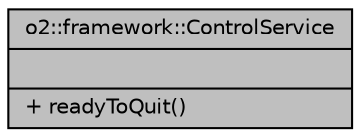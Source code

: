 digraph "o2::framework::ControlService"
{
 // INTERACTIVE_SVG=YES
  bgcolor="transparent";
  edge [fontname="Helvetica",fontsize="10",labelfontname="Helvetica",labelfontsize="10"];
  node [fontname="Helvetica",fontsize="10",shape=record];
  Node1 [label="{o2::framework::ControlService\n||+ readyToQuit()\l}",height=0.2,width=0.4,color="black", fillcolor="grey75", style="filled" fontcolor="black"];
}
